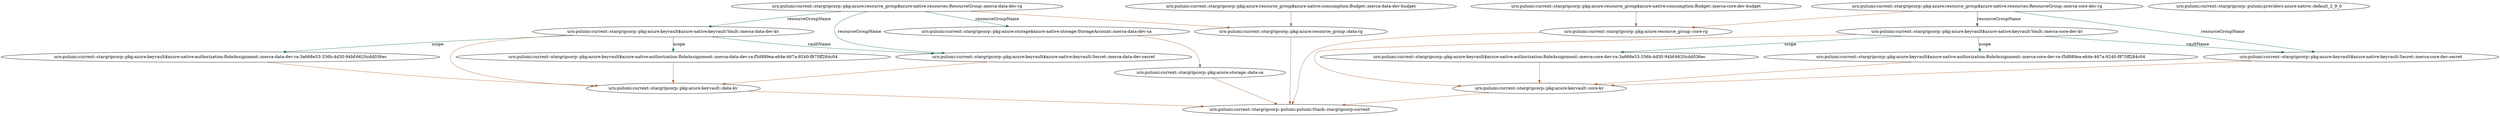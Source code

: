 strict digraph {
    Resource0 [label="urn:pulumi:current::stargripcorp::pkg:azure:keyvault$azure-native:authorization:RoleAssignment::merca-data-dev-ra-3a668e53-336b-4d30-94bf-6620cdd036ec"];
    Resource0 -> Resource1 [color = "#AA6639"];
    Resource2 [label="urn:pulumi:current::stargripcorp::pulumi:pulumi:Stack::stargripcorp-current"];
    Resource3 [label="urn:pulumi:current::stargripcorp::pkg:azure:resource_group$azure-native:consumption:Budget::merca-core-dev-budget"];
    Resource3 -> Resource4 [color = "#AA6639"];
    Resource5 [label="urn:pulumi:current::stargripcorp::pkg:azure:keyvault$azure-native:keyvault:Secret::merca-data-dev-secret"];
    Resource5 -> Resource1 [color = "#AA6639"];
    Resource6 [label="urn:pulumi:current::stargripcorp::pkg:azure:resource_group$azure-native:resources:ResourceGroup::merca-data-dev-rg"];
    Resource6 -> Resource7 [color = "#AA6639"];
    Resource6 -> Resource8 [color = "#246C60", label = "resourceGroupName"];
    Resource6 -> Resource9 [color = "#246C60", label = "resourceGroupName"];
    Resource6 -> Resource5 [color = "#246C60", label = "resourceGroupName"];
    Resource1 [label="urn:pulumi:current::stargripcorp::pkg:azure:keyvault::data-kv"];
    Resource1 -> Resource2 [color = "#AA6639"];
    Resource10 [label="urn:pulumi:current::stargripcorp::pkg:azure:keyvault::core-kv"];
    Resource10 -> Resource2 [color = "#AA6639"];
    Resource11 [label="urn:pulumi:current::stargripcorp::pkg:azure:resource_group$azure-native:resources:ResourceGroup::merca-core-dev-rg"];
    Resource11 -> Resource4 [color = "#AA6639"];
    Resource11 -> Resource12 [color = "#246C60", label = "resourceGroupName"];
    Resource11 -> Resource13 [color = "#246C60", label = "resourceGroupName"];
    Resource14 [label="urn:pulumi:current::stargripcorp::pkg:azure:keyvault$azure-native:authorization:RoleAssignment::merca-core-dev-ra-3a668e53-336b-4d30-94bf-6620cdd036ec"];
    Resource14 -> Resource10 [color = "#AA6639"];
    Resource15 [label="urn:pulumi:current::stargripcorp::pkg:azure:keyvault$azure-native:authorization:RoleAssignment::merca-core-dev-ra-f5d889ea-e64e-467a-9240-f875ff284c04"];
    Resource15 -> Resource10 [color = "#AA6639"];
    Resource7 [label="urn:pulumi:current::stargripcorp::pkg:azure:resource_group::data-rg"];
    Resource7 -> Resource2 [color = "#AA6639"];
    Resource16 [label="urn:pulumi:current::stargripcorp::pkg:azure:resource_group$azure-native:consumption:Budget::merca-data-dev-budget"];
    Resource16 -> Resource7 [color = "#AA6639"];
    Resource8 [label="urn:pulumi:current::stargripcorp::pkg:azure:keyvault$azure-native:keyvault:Vault::merca-data-dev-kv"];
    Resource8 -> Resource1 [color = "#AA6639"];
    Resource8 -> Resource17 [color = "#246C60", label = "scope"];
    Resource8 -> Resource5 [color = "#246C60", label = "vaultName"];
    Resource8 -> Resource0 [color = "#246C60", label = "scope"];
    Resource17 [label="urn:pulumi:current::stargripcorp::pkg:azure:keyvault$azure-native:authorization:RoleAssignment::merca-data-dev-ra-f5d889ea-e64e-467a-9240-f875ff284c04"];
    Resource17 -> Resource1 [color = "#AA6639"];
    Resource4 [label="urn:pulumi:current::stargripcorp::pkg:azure:resource_group::core-rg"];
    Resource4 -> Resource2 [color = "#AA6639"];
    Resource18 [label="urn:pulumi:current::stargripcorp::pulumi:providers:azure-native::default_2_9_0"];
    Resource12 [label="urn:pulumi:current::stargripcorp::pkg:azure:keyvault$azure-native:keyvault:Vault::merca-core-dev-kv"];
    Resource12 -> Resource14 [color = "#246C60", label = "scope"];
    Resource12 -> Resource10 [color = "#AA6639"];
    Resource12 -> Resource15 [color = "#246C60", label = "scope"];
    Resource12 -> Resource13 [color = "#246C60", label = "vaultName"];
    Resource13 [label="urn:pulumi:current::stargripcorp::pkg:azure:keyvault$azure-native:keyvault:Secret::merca-core-dev-secret"];
    Resource13 -> Resource10 [color = "#AA6639"];
    Resource19 [label="urn:pulumi:current::stargripcorp::pkg:azure:storage::data-sa"];
    Resource19 -> Resource2 [color = "#AA6639"];
    Resource9 [label="urn:pulumi:current::stargripcorp::pkg:azure:storage$azure-native:storage:StorageAccount::merca-data-dev-sa"];
    Resource9 -> Resource19 [color = "#AA6639"];
}
